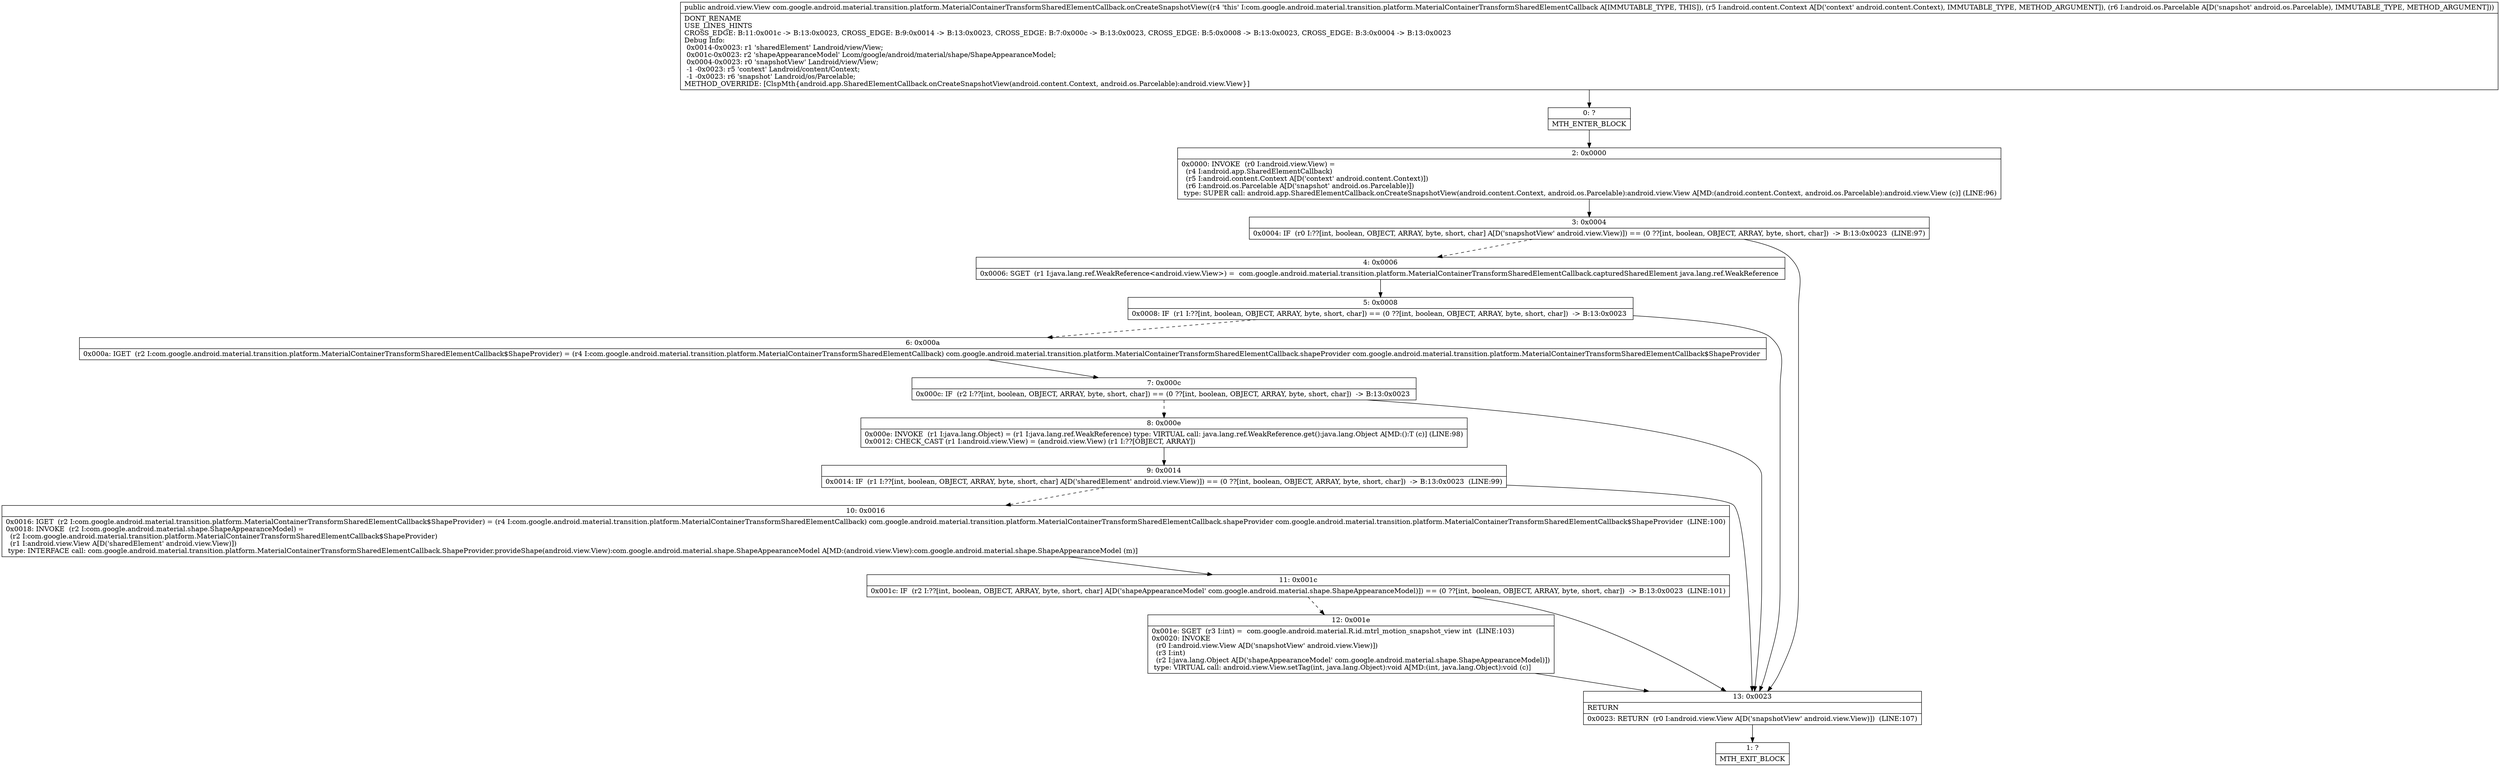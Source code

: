 digraph "CFG forcom.google.android.material.transition.platform.MaterialContainerTransformSharedElementCallback.onCreateSnapshotView(Landroid\/content\/Context;Landroid\/os\/Parcelable;)Landroid\/view\/View;" {
Node_0 [shape=record,label="{0\:\ ?|MTH_ENTER_BLOCK\l}"];
Node_2 [shape=record,label="{2\:\ 0x0000|0x0000: INVOKE  (r0 I:android.view.View) = \l  (r4 I:android.app.SharedElementCallback)\l  (r5 I:android.content.Context A[D('context' android.content.Context)])\l  (r6 I:android.os.Parcelable A[D('snapshot' android.os.Parcelable)])\l type: SUPER call: android.app.SharedElementCallback.onCreateSnapshotView(android.content.Context, android.os.Parcelable):android.view.View A[MD:(android.content.Context, android.os.Parcelable):android.view.View (c)] (LINE:96)\l}"];
Node_3 [shape=record,label="{3\:\ 0x0004|0x0004: IF  (r0 I:??[int, boolean, OBJECT, ARRAY, byte, short, char] A[D('snapshotView' android.view.View)]) == (0 ??[int, boolean, OBJECT, ARRAY, byte, short, char])  \-\> B:13:0x0023  (LINE:97)\l}"];
Node_4 [shape=record,label="{4\:\ 0x0006|0x0006: SGET  (r1 I:java.lang.ref.WeakReference\<android.view.View\>) =  com.google.android.material.transition.platform.MaterialContainerTransformSharedElementCallback.capturedSharedElement java.lang.ref.WeakReference \l}"];
Node_5 [shape=record,label="{5\:\ 0x0008|0x0008: IF  (r1 I:??[int, boolean, OBJECT, ARRAY, byte, short, char]) == (0 ??[int, boolean, OBJECT, ARRAY, byte, short, char])  \-\> B:13:0x0023 \l}"];
Node_6 [shape=record,label="{6\:\ 0x000a|0x000a: IGET  (r2 I:com.google.android.material.transition.platform.MaterialContainerTransformSharedElementCallback$ShapeProvider) = (r4 I:com.google.android.material.transition.platform.MaterialContainerTransformSharedElementCallback) com.google.android.material.transition.platform.MaterialContainerTransformSharedElementCallback.shapeProvider com.google.android.material.transition.platform.MaterialContainerTransformSharedElementCallback$ShapeProvider \l}"];
Node_7 [shape=record,label="{7\:\ 0x000c|0x000c: IF  (r2 I:??[int, boolean, OBJECT, ARRAY, byte, short, char]) == (0 ??[int, boolean, OBJECT, ARRAY, byte, short, char])  \-\> B:13:0x0023 \l}"];
Node_8 [shape=record,label="{8\:\ 0x000e|0x000e: INVOKE  (r1 I:java.lang.Object) = (r1 I:java.lang.ref.WeakReference) type: VIRTUAL call: java.lang.ref.WeakReference.get():java.lang.Object A[MD:():T (c)] (LINE:98)\l0x0012: CHECK_CAST (r1 I:android.view.View) = (android.view.View) (r1 I:??[OBJECT, ARRAY]) \l}"];
Node_9 [shape=record,label="{9\:\ 0x0014|0x0014: IF  (r1 I:??[int, boolean, OBJECT, ARRAY, byte, short, char] A[D('sharedElement' android.view.View)]) == (0 ??[int, boolean, OBJECT, ARRAY, byte, short, char])  \-\> B:13:0x0023  (LINE:99)\l}"];
Node_10 [shape=record,label="{10\:\ 0x0016|0x0016: IGET  (r2 I:com.google.android.material.transition.platform.MaterialContainerTransformSharedElementCallback$ShapeProvider) = (r4 I:com.google.android.material.transition.platform.MaterialContainerTransformSharedElementCallback) com.google.android.material.transition.platform.MaterialContainerTransformSharedElementCallback.shapeProvider com.google.android.material.transition.platform.MaterialContainerTransformSharedElementCallback$ShapeProvider  (LINE:100)\l0x0018: INVOKE  (r2 I:com.google.android.material.shape.ShapeAppearanceModel) = \l  (r2 I:com.google.android.material.transition.platform.MaterialContainerTransformSharedElementCallback$ShapeProvider)\l  (r1 I:android.view.View A[D('sharedElement' android.view.View)])\l type: INTERFACE call: com.google.android.material.transition.platform.MaterialContainerTransformSharedElementCallback.ShapeProvider.provideShape(android.view.View):com.google.android.material.shape.ShapeAppearanceModel A[MD:(android.view.View):com.google.android.material.shape.ShapeAppearanceModel (m)]\l}"];
Node_11 [shape=record,label="{11\:\ 0x001c|0x001c: IF  (r2 I:??[int, boolean, OBJECT, ARRAY, byte, short, char] A[D('shapeAppearanceModel' com.google.android.material.shape.ShapeAppearanceModel)]) == (0 ??[int, boolean, OBJECT, ARRAY, byte, short, char])  \-\> B:13:0x0023  (LINE:101)\l}"];
Node_12 [shape=record,label="{12\:\ 0x001e|0x001e: SGET  (r3 I:int) =  com.google.android.material.R.id.mtrl_motion_snapshot_view int  (LINE:103)\l0x0020: INVOKE  \l  (r0 I:android.view.View A[D('snapshotView' android.view.View)])\l  (r3 I:int)\l  (r2 I:java.lang.Object A[D('shapeAppearanceModel' com.google.android.material.shape.ShapeAppearanceModel)])\l type: VIRTUAL call: android.view.View.setTag(int, java.lang.Object):void A[MD:(int, java.lang.Object):void (c)]\l}"];
Node_13 [shape=record,label="{13\:\ 0x0023|RETURN\l|0x0023: RETURN  (r0 I:android.view.View A[D('snapshotView' android.view.View)])  (LINE:107)\l}"];
Node_1 [shape=record,label="{1\:\ ?|MTH_EXIT_BLOCK\l}"];
MethodNode[shape=record,label="{public android.view.View com.google.android.material.transition.platform.MaterialContainerTransformSharedElementCallback.onCreateSnapshotView((r4 'this' I:com.google.android.material.transition.platform.MaterialContainerTransformSharedElementCallback A[IMMUTABLE_TYPE, THIS]), (r5 I:android.content.Context A[D('context' android.content.Context), IMMUTABLE_TYPE, METHOD_ARGUMENT]), (r6 I:android.os.Parcelable A[D('snapshot' android.os.Parcelable), IMMUTABLE_TYPE, METHOD_ARGUMENT]))  | DONT_RENAME\lUSE_LINES_HINTS\lCROSS_EDGE: B:11:0x001c \-\> B:13:0x0023, CROSS_EDGE: B:9:0x0014 \-\> B:13:0x0023, CROSS_EDGE: B:7:0x000c \-\> B:13:0x0023, CROSS_EDGE: B:5:0x0008 \-\> B:13:0x0023, CROSS_EDGE: B:3:0x0004 \-\> B:13:0x0023\lDebug Info:\l  0x0014\-0x0023: r1 'sharedElement' Landroid\/view\/View;\l  0x001c\-0x0023: r2 'shapeAppearanceModel' Lcom\/google\/android\/material\/shape\/ShapeAppearanceModel;\l  0x0004\-0x0023: r0 'snapshotView' Landroid\/view\/View;\l  \-1 \-0x0023: r5 'context' Landroid\/content\/Context;\l  \-1 \-0x0023: r6 'snapshot' Landroid\/os\/Parcelable;\lMETHOD_OVERRIDE: [ClspMth\{android.app.SharedElementCallback.onCreateSnapshotView(android.content.Context, android.os.Parcelable):android.view.View\}]\l}"];
MethodNode -> Node_0;Node_0 -> Node_2;
Node_2 -> Node_3;
Node_3 -> Node_4[style=dashed];
Node_3 -> Node_13;
Node_4 -> Node_5;
Node_5 -> Node_6[style=dashed];
Node_5 -> Node_13;
Node_6 -> Node_7;
Node_7 -> Node_8[style=dashed];
Node_7 -> Node_13;
Node_8 -> Node_9;
Node_9 -> Node_10[style=dashed];
Node_9 -> Node_13;
Node_10 -> Node_11;
Node_11 -> Node_12[style=dashed];
Node_11 -> Node_13;
Node_12 -> Node_13;
Node_13 -> Node_1;
}

